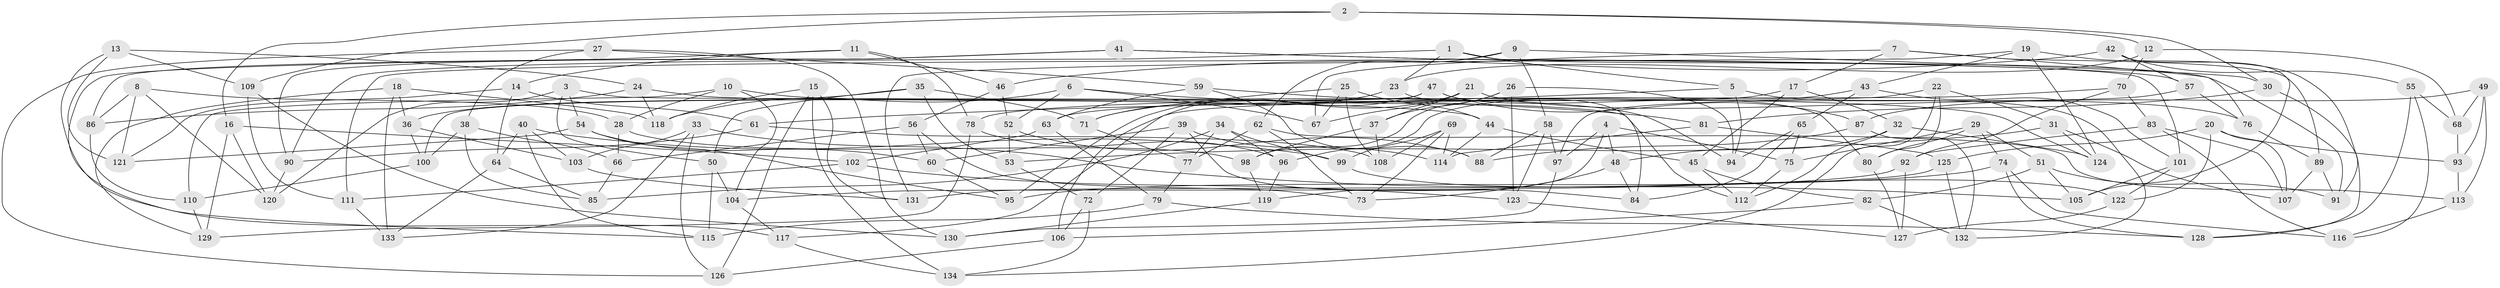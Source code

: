 // Generated by graph-tools (version 1.1) at 2025/50/03/09/25 03:50:53]
// undirected, 134 vertices, 268 edges
graph export_dot {
graph [start="1"]
  node [color=gray90,style=filled];
  1;
  2;
  3;
  4;
  5;
  6;
  7;
  8;
  9;
  10;
  11;
  12;
  13;
  14;
  15;
  16;
  17;
  18;
  19;
  20;
  21;
  22;
  23;
  24;
  25;
  26;
  27;
  28;
  29;
  30;
  31;
  32;
  33;
  34;
  35;
  36;
  37;
  38;
  39;
  40;
  41;
  42;
  43;
  44;
  45;
  46;
  47;
  48;
  49;
  50;
  51;
  52;
  53;
  54;
  55;
  56;
  57;
  58;
  59;
  60;
  61;
  62;
  63;
  64;
  65;
  66;
  67;
  68;
  69;
  70;
  71;
  72;
  73;
  74;
  75;
  76;
  77;
  78;
  79;
  80;
  81;
  82;
  83;
  84;
  85;
  86;
  87;
  88;
  89;
  90;
  91;
  92;
  93;
  94;
  95;
  96;
  97;
  98;
  99;
  100;
  101;
  102;
  103;
  104;
  105;
  106;
  107;
  108;
  109;
  110;
  111;
  112;
  113;
  114;
  115;
  116;
  117;
  118;
  119;
  120;
  121;
  122;
  123;
  124;
  125;
  126;
  127;
  128;
  129;
  130;
  131;
  132;
  133;
  134;
  1 -- 5;
  1 -- 90;
  1 -- 23;
  1 -- 91;
  2 -- 12;
  2 -- 16;
  2 -- 109;
  2 -- 30;
  3 -- 112;
  3 -- 54;
  3 -- 50;
  3 -- 120;
  4 -- 48;
  4 -- 75;
  4 -- 97;
  4 -- 119;
  5 -- 132;
  5 -- 94;
  5 -- 61;
  6 -- 118;
  6 -- 67;
  6 -- 81;
  6 -- 52;
  7 -- 17;
  7 -- 67;
  7 -- 89;
  7 -- 76;
  8 -- 86;
  8 -- 120;
  8 -- 28;
  8 -- 121;
  9 -- 58;
  9 -- 111;
  9 -- 30;
  9 -- 62;
  10 -- 124;
  10 -- 110;
  10 -- 28;
  10 -- 104;
  11 -- 78;
  11 -- 46;
  11 -- 115;
  11 -- 14;
  12 -- 70;
  12 -- 23;
  12 -- 68;
  13 -- 24;
  13 -- 109;
  13 -- 121;
  13 -- 117;
  14 -- 61;
  14 -- 121;
  14 -- 64;
  15 -- 118;
  15 -- 134;
  15 -- 126;
  15 -- 131;
  16 -- 120;
  16 -- 129;
  16 -- 102;
  17 -- 45;
  17 -- 117;
  17 -- 32;
  18 -- 118;
  18 -- 129;
  18 -- 36;
  18 -- 133;
  19 -- 43;
  19 -- 124;
  19 -- 131;
  19 -- 91;
  20 -- 125;
  20 -- 107;
  20 -- 93;
  20 -- 122;
  21 -- 95;
  21 -- 37;
  21 -- 67;
  21 -- 76;
  22 -- 134;
  22 -- 80;
  22 -- 31;
  22 -- 97;
  23 -- 84;
  23 -- 71;
  24 -- 118;
  24 -- 44;
  24 -- 86;
  25 -- 67;
  25 -- 44;
  25 -- 71;
  25 -- 108;
  26 -- 98;
  26 -- 123;
  26 -- 37;
  26 -- 94;
  27 -- 126;
  27 -- 38;
  27 -- 130;
  27 -- 59;
  28 -- 66;
  28 -- 98;
  29 -- 51;
  29 -- 75;
  29 -- 74;
  29 -- 80;
  30 -- 81;
  30 -- 128;
  31 -- 124;
  31 -- 53;
  31 -- 107;
  32 -- 124;
  32 -- 48;
  32 -- 112;
  33 -- 103;
  33 -- 126;
  33 -- 105;
  33 -- 133;
  34 -- 96;
  34 -- 77;
  34 -- 99;
  34 -- 85;
  35 -- 71;
  35 -- 36;
  35 -- 50;
  35 -- 53;
  36 -- 100;
  36 -- 103;
  37 -- 108;
  37 -- 98;
  38 -- 85;
  38 -- 100;
  38 -- 66;
  39 -- 84;
  39 -- 114;
  39 -- 72;
  39 -- 60;
  40 -- 64;
  40 -- 99;
  40 -- 103;
  40 -- 115;
  41 -- 57;
  41 -- 90;
  41 -- 101;
  41 -- 86;
  42 -- 57;
  42 -- 105;
  42 -- 55;
  42 -- 46;
  43 -- 65;
  43 -- 101;
  43 -- 96;
  44 -- 45;
  44 -- 114;
  45 -- 82;
  45 -- 112;
  46 -- 56;
  46 -- 52;
  47 -- 106;
  47 -- 80;
  47 -- 87;
  47 -- 100;
  48 -- 84;
  48 -- 73;
  49 -- 68;
  49 -- 113;
  49 -- 87;
  49 -- 93;
  50 -- 104;
  50 -- 115;
  51 -- 91;
  51 -- 82;
  51 -- 105;
  52 -- 88;
  52 -- 53;
  53 -- 72;
  54 -- 95;
  54 -- 60;
  54 -- 121;
  55 -- 116;
  55 -- 128;
  55 -- 68;
  56 -- 73;
  56 -- 66;
  56 -- 60;
  57 -- 63;
  57 -- 76;
  58 -- 123;
  58 -- 88;
  58 -- 97;
  59 -- 88;
  59 -- 94;
  59 -- 63;
  60 -- 95;
  61 -- 90;
  61 -- 108;
  62 -- 77;
  62 -- 73;
  62 -- 113;
  63 -- 79;
  63 -- 102;
  64 -- 133;
  64 -- 85;
  65 -- 94;
  65 -- 84;
  65 -- 75;
  66 -- 85;
  68 -- 93;
  69 -- 99;
  69 -- 114;
  69 -- 108;
  69 -- 73;
  70 -- 78;
  70 -- 83;
  70 -- 92;
  71 -- 77;
  72 -- 134;
  72 -- 106;
  74 -- 116;
  74 -- 128;
  74 -- 95;
  75 -- 112;
  76 -- 89;
  77 -- 79;
  78 -- 96;
  78 -- 129;
  79 -- 128;
  79 -- 115;
  80 -- 127;
  81 -- 125;
  81 -- 114;
  82 -- 106;
  82 -- 132;
  83 -- 107;
  83 -- 116;
  83 -- 92;
  86 -- 110;
  87 -- 88;
  87 -- 132;
  89 -- 91;
  89 -- 107;
  90 -- 120;
  92 -- 104;
  92 -- 127;
  93 -- 113;
  96 -- 119;
  97 -- 130;
  98 -- 119;
  99 -- 122;
  100 -- 110;
  101 -- 122;
  101 -- 105;
  102 -- 123;
  102 -- 111;
  103 -- 131;
  104 -- 117;
  106 -- 126;
  109 -- 111;
  109 -- 130;
  110 -- 129;
  111 -- 133;
  113 -- 116;
  117 -- 134;
  119 -- 130;
  122 -- 127;
  123 -- 127;
  125 -- 131;
  125 -- 132;
}
